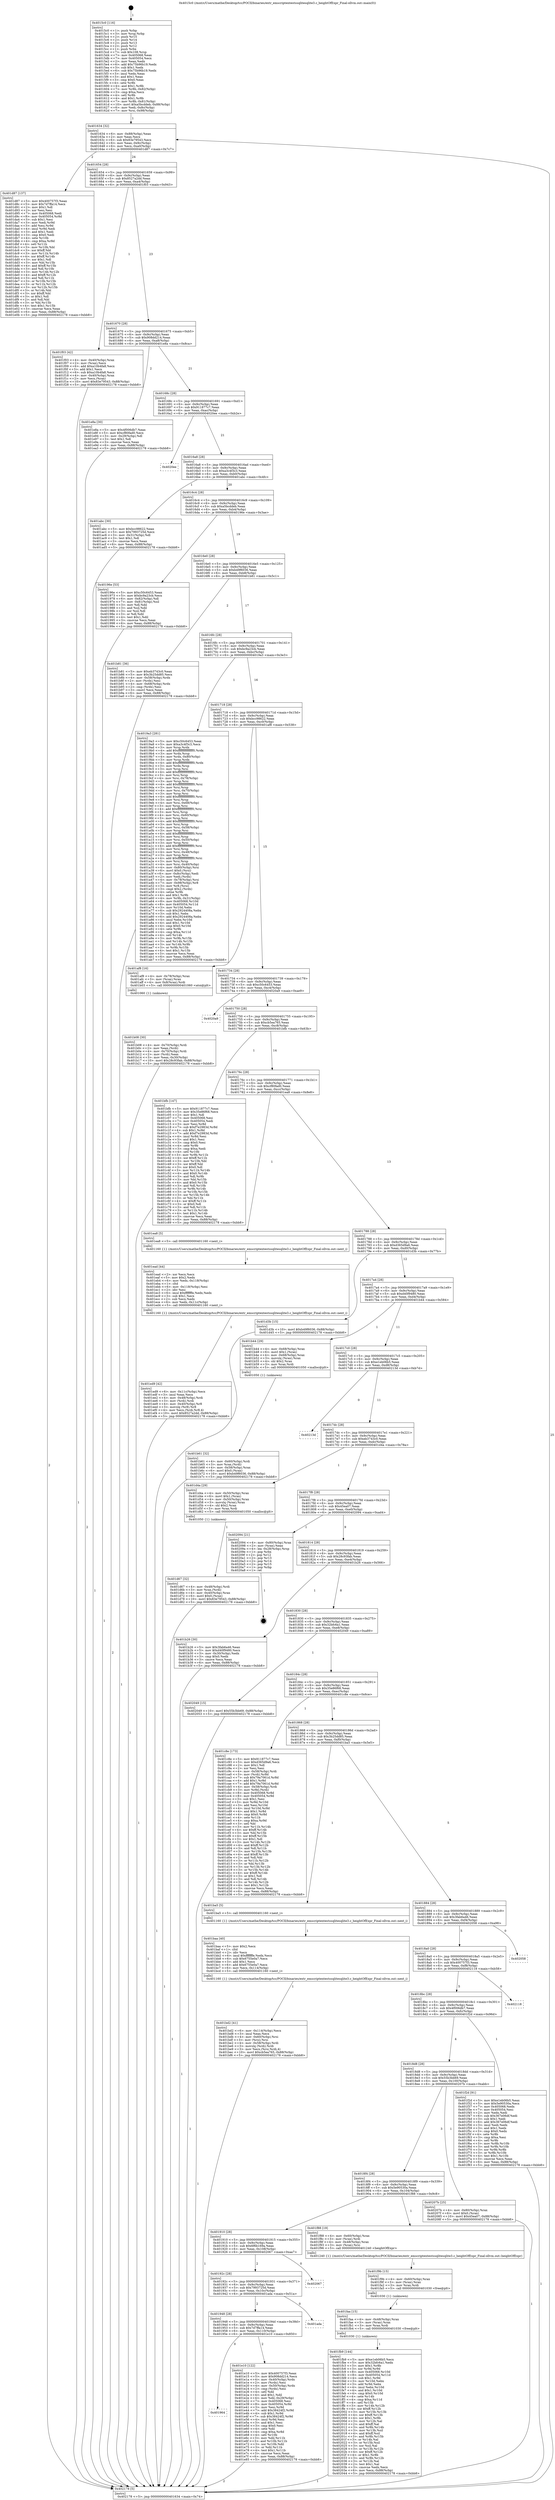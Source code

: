 digraph "0x4015c0" {
  label = "0x4015c0 (/mnt/c/Users/mathe/Desktop/tcc/POCII/binaries/extr_emscriptentestssqlitesqlite3.c_heightOfExpr_Final-ollvm.out::main(0))"
  labelloc = "t"
  node[shape=record]

  Entry [label="",width=0.3,height=0.3,shape=circle,fillcolor=black,style=filled]
  "0x401634" [label="{
     0x401634 [32]\l
     | [instrs]\l
     &nbsp;&nbsp;0x401634 \<+6\>: mov -0x88(%rbp),%eax\l
     &nbsp;&nbsp;0x40163a \<+2\>: mov %eax,%ecx\l
     &nbsp;&nbsp;0x40163c \<+6\>: sub $0x83e79543,%ecx\l
     &nbsp;&nbsp;0x401642 \<+6\>: mov %eax,-0x9c(%rbp)\l
     &nbsp;&nbsp;0x401648 \<+6\>: mov %ecx,-0xa0(%rbp)\l
     &nbsp;&nbsp;0x40164e \<+6\>: je 0000000000401d87 \<main+0x7c7\>\l
  }"]
  "0x401d87" [label="{
     0x401d87 [137]\l
     | [instrs]\l
     &nbsp;&nbsp;0x401d87 \<+5\>: mov $0x400757f3,%eax\l
     &nbsp;&nbsp;0x401d8c \<+5\>: mov $0x7d7ffa14,%ecx\l
     &nbsp;&nbsp;0x401d91 \<+2\>: mov $0x1,%dl\l
     &nbsp;&nbsp;0x401d93 \<+2\>: xor %esi,%esi\l
     &nbsp;&nbsp;0x401d95 \<+7\>: mov 0x405068,%edi\l
     &nbsp;&nbsp;0x401d9c \<+8\>: mov 0x405054,%r8d\l
     &nbsp;&nbsp;0x401da4 \<+3\>: sub $0x1,%esi\l
     &nbsp;&nbsp;0x401da7 \<+3\>: mov %edi,%r9d\l
     &nbsp;&nbsp;0x401daa \<+3\>: add %esi,%r9d\l
     &nbsp;&nbsp;0x401dad \<+4\>: imul %r9d,%edi\l
     &nbsp;&nbsp;0x401db1 \<+3\>: and $0x1,%edi\l
     &nbsp;&nbsp;0x401db4 \<+3\>: cmp $0x0,%edi\l
     &nbsp;&nbsp;0x401db7 \<+4\>: sete %r10b\l
     &nbsp;&nbsp;0x401dbb \<+4\>: cmp $0xa,%r8d\l
     &nbsp;&nbsp;0x401dbf \<+4\>: setl %r11b\l
     &nbsp;&nbsp;0x401dc3 \<+3\>: mov %r10b,%bl\l
     &nbsp;&nbsp;0x401dc6 \<+3\>: xor $0xff,%bl\l
     &nbsp;&nbsp;0x401dc9 \<+3\>: mov %r11b,%r14b\l
     &nbsp;&nbsp;0x401dcc \<+4\>: xor $0xff,%r14b\l
     &nbsp;&nbsp;0x401dd0 \<+3\>: xor $0x1,%dl\l
     &nbsp;&nbsp;0x401dd3 \<+3\>: mov %bl,%r15b\l
     &nbsp;&nbsp;0x401dd6 \<+4\>: and $0xff,%r15b\l
     &nbsp;&nbsp;0x401dda \<+3\>: and %dl,%r10b\l
     &nbsp;&nbsp;0x401ddd \<+3\>: mov %r14b,%r12b\l
     &nbsp;&nbsp;0x401de0 \<+4\>: and $0xff,%r12b\l
     &nbsp;&nbsp;0x401de4 \<+3\>: and %dl,%r11b\l
     &nbsp;&nbsp;0x401de7 \<+3\>: or %r10b,%r15b\l
     &nbsp;&nbsp;0x401dea \<+3\>: or %r11b,%r12b\l
     &nbsp;&nbsp;0x401ded \<+3\>: xor %r12b,%r15b\l
     &nbsp;&nbsp;0x401df0 \<+3\>: or %r14b,%bl\l
     &nbsp;&nbsp;0x401df3 \<+3\>: xor $0xff,%bl\l
     &nbsp;&nbsp;0x401df6 \<+3\>: or $0x1,%dl\l
     &nbsp;&nbsp;0x401df9 \<+2\>: and %dl,%bl\l
     &nbsp;&nbsp;0x401dfb \<+3\>: or %bl,%r15b\l
     &nbsp;&nbsp;0x401dfe \<+4\>: test $0x1,%r15b\l
     &nbsp;&nbsp;0x401e02 \<+3\>: cmovne %ecx,%eax\l
     &nbsp;&nbsp;0x401e05 \<+6\>: mov %eax,-0x88(%rbp)\l
     &nbsp;&nbsp;0x401e0b \<+5\>: jmp 0000000000402178 \<main+0xbb8\>\l
  }"]
  "0x401654" [label="{
     0x401654 [28]\l
     | [instrs]\l
     &nbsp;&nbsp;0x401654 \<+5\>: jmp 0000000000401659 \<main+0x99\>\l
     &nbsp;&nbsp;0x401659 \<+6\>: mov -0x9c(%rbp),%eax\l
     &nbsp;&nbsp;0x40165f \<+5\>: sub $0x8527a2dd,%eax\l
     &nbsp;&nbsp;0x401664 \<+6\>: mov %eax,-0xa4(%rbp)\l
     &nbsp;&nbsp;0x40166a \<+6\>: je 0000000000401f03 \<main+0x943\>\l
  }"]
  Exit [label="",width=0.3,height=0.3,shape=circle,fillcolor=black,style=filled,peripheries=2]
  "0x401f03" [label="{
     0x401f03 [42]\l
     | [instrs]\l
     &nbsp;&nbsp;0x401f03 \<+4\>: mov -0x40(%rbp),%rax\l
     &nbsp;&nbsp;0x401f07 \<+2\>: mov (%rax),%ecx\l
     &nbsp;&nbsp;0x401f09 \<+6\>: add $0xa10b4fa8,%ecx\l
     &nbsp;&nbsp;0x401f0f \<+3\>: add $0x1,%ecx\l
     &nbsp;&nbsp;0x401f12 \<+6\>: sub $0xa10b4fa8,%ecx\l
     &nbsp;&nbsp;0x401f18 \<+4\>: mov -0x40(%rbp),%rax\l
     &nbsp;&nbsp;0x401f1c \<+2\>: mov %ecx,(%rax)\l
     &nbsp;&nbsp;0x401f1e \<+10\>: movl $0x83e79543,-0x88(%rbp)\l
     &nbsp;&nbsp;0x401f28 \<+5\>: jmp 0000000000402178 \<main+0xbb8\>\l
  }"]
  "0x401670" [label="{
     0x401670 [28]\l
     | [instrs]\l
     &nbsp;&nbsp;0x401670 \<+5\>: jmp 0000000000401675 \<main+0xb5\>\l
     &nbsp;&nbsp;0x401675 \<+6\>: mov -0x9c(%rbp),%eax\l
     &nbsp;&nbsp;0x40167b \<+5\>: sub $0x908dd214,%eax\l
     &nbsp;&nbsp;0x401680 \<+6\>: mov %eax,-0xa8(%rbp)\l
     &nbsp;&nbsp;0x401686 \<+6\>: je 0000000000401e8a \<main+0x8ca\>\l
  }"]
  "0x401fb9" [label="{
     0x401fb9 [144]\l
     | [instrs]\l
     &nbsp;&nbsp;0x401fb9 \<+5\>: mov $0xe1eb06b5,%ecx\l
     &nbsp;&nbsp;0x401fbe \<+5\>: mov $0x32bfc6a1,%edx\l
     &nbsp;&nbsp;0x401fc3 \<+3\>: mov $0x1,%r8b\l
     &nbsp;&nbsp;0x401fc6 \<+3\>: xor %r9d,%r9d\l
     &nbsp;&nbsp;0x401fc9 \<+8\>: mov 0x405068,%r10d\l
     &nbsp;&nbsp;0x401fd1 \<+8\>: mov 0x405054,%r11d\l
     &nbsp;&nbsp;0x401fd9 \<+4\>: sub $0x1,%r9d\l
     &nbsp;&nbsp;0x401fdd \<+3\>: mov %r10d,%ebx\l
     &nbsp;&nbsp;0x401fe0 \<+3\>: add %r9d,%ebx\l
     &nbsp;&nbsp;0x401fe3 \<+4\>: imul %ebx,%r10d\l
     &nbsp;&nbsp;0x401fe7 \<+4\>: and $0x1,%r10d\l
     &nbsp;&nbsp;0x401feb \<+4\>: cmp $0x0,%r10d\l
     &nbsp;&nbsp;0x401fef \<+4\>: sete %r14b\l
     &nbsp;&nbsp;0x401ff3 \<+4\>: cmp $0xa,%r11d\l
     &nbsp;&nbsp;0x401ff7 \<+4\>: setl %r15b\l
     &nbsp;&nbsp;0x401ffb \<+3\>: mov %r14b,%r12b\l
     &nbsp;&nbsp;0x401ffe \<+4\>: xor $0xff,%r12b\l
     &nbsp;&nbsp;0x402002 \<+3\>: mov %r15b,%r13b\l
     &nbsp;&nbsp;0x402005 \<+4\>: xor $0xff,%r13b\l
     &nbsp;&nbsp;0x402009 \<+4\>: xor $0x1,%r8b\l
     &nbsp;&nbsp;0x40200d \<+3\>: mov %r12b,%al\l
     &nbsp;&nbsp;0x402010 \<+2\>: and $0xff,%al\l
     &nbsp;&nbsp;0x402012 \<+3\>: and %r8b,%r14b\l
     &nbsp;&nbsp;0x402015 \<+3\>: mov %r13b,%sil\l
     &nbsp;&nbsp;0x402018 \<+4\>: and $0xff,%sil\l
     &nbsp;&nbsp;0x40201c \<+3\>: and %r8b,%r15b\l
     &nbsp;&nbsp;0x40201f \<+3\>: or %r14b,%al\l
     &nbsp;&nbsp;0x402022 \<+3\>: or %r15b,%sil\l
     &nbsp;&nbsp;0x402025 \<+3\>: xor %sil,%al\l
     &nbsp;&nbsp;0x402028 \<+3\>: or %r13b,%r12b\l
     &nbsp;&nbsp;0x40202b \<+4\>: xor $0xff,%r12b\l
     &nbsp;&nbsp;0x40202f \<+4\>: or $0x1,%r8b\l
     &nbsp;&nbsp;0x402033 \<+3\>: and %r8b,%r12b\l
     &nbsp;&nbsp;0x402036 \<+3\>: or %r12b,%al\l
     &nbsp;&nbsp;0x402039 \<+2\>: test $0x1,%al\l
     &nbsp;&nbsp;0x40203b \<+3\>: cmovne %edx,%ecx\l
     &nbsp;&nbsp;0x40203e \<+6\>: mov %ecx,-0x88(%rbp)\l
     &nbsp;&nbsp;0x402044 \<+5\>: jmp 0000000000402178 \<main+0xbb8\>\l
  }"]
  "0x401e8a" [label="{
     0x401e8a [30]\l
     | [instrs]\l
     &nbsp;&nbsp;0x401e8a \<+5\>: mov $0x4f006db7,%eax\l
     &nbsp;&nbsp;0x401e8f \<+5\>: mov $0xcf80fad0,%ecx\l
     &nbsp;&nbsp;0x401e94 \<+3\>: mov -0x29(%rbp),%dl\l
     &nbsp;&nbsp;0x401e97 \<+3\>: test $0x1,%dl\l
     &nbsp;&nbsp;0x401e9a \<+3\>: cmovne %ecx,%eax\l
     &nbsp;&nbsp;0x401e9d \<+6\>: mov %eax,-0x88(%rbp)\l
     &nbsp;&nbsp;0x401ea3 \<+5\>: jmp 0000000000402178 \<main+0xbb8\>\l
  }"]
  "0x40168c" [label="{
     0x40168c [28]\l
     | [instrs]\l
     &nbsp;&nbsp;0x40168c \<+5\>: jmp 0000000000401691 \<main+0xd1\>\l
     &nbsp;&nbsp;0x401691 \<+6\>: mov -0x9c(%rbp),%eax\l
     &nbsp;&nbsp;0x401697 \<+5\>: sub $0x911877c7,%eax\l
     &nbsp;&nbsp;0x40169c \<+6\>: mov %eax,-0xac(%rbp)\l
     &nbsp;&nbsp;0x4016a2 \<+6\>: je 00000000004020ee \<main+0xb2e\>\l
  }"]
  "0x401faa" [label="{
     0x401faa [15]\l
     | [instrs]\l
     &nbsp;&nbsp;0x401faa \<+4\>: mov -0x48(%rbp),%rax\l
     &nbsp;&nbsp;0x401fae \<+3\>: mov (%rax),%rax\l
     &nbsp;&nbsp;0x401fb1 \<+3\>: mov %rax,%rdi\l
     &nbsp;&nbsp;0x401fb4 \<+5\>: call 0000000000401030 \<free@plt\>\l
     | [calls]\l
     &nbsp;&nbsp;0x401030 \{1\} (unknown)\l
  }"]
  "0x4020ee" [label="{
     0x4020ee\l
  }", style=dashed]
  "0x4016a8" [label="{
     0x4016a8 [28]\l
     | [instrs]\l
     &nbsp;&nbsp;0x4016a8 \<+5\>: jmp 00000000004016ad \<main+0xed\>\l
     &nbsp;&nbsp;0x4016ad \<+6\>: mov -0x9c(%rbp),%eax\l
     &nbsp;&nbsp;0x4016b3 \<+5\>: sub $0xa3c4f3c3,%eax\l
     &nbsp;&nbsp;0x4016b8 \<+6\>: mov %eax,-0xb0(%rbp)\l
     &nbsp;&nbsp;0x4016be \<+6\>: je 0000000000401abc \<main+0x4fc\>\l
  }"]
  "0x401f9b" [label="{
     0x401f9b [15]\l
     | [instrs]\l
     &nbsp;&nbsp;0x401f9b \<+4\>: mov -0x60(%rbp),%rax\l
     &nbsp;&nbsp;0x401f9f \<+3\>: mov (%rax),%rax\l
     &nbsp;&nbsp;0x401fa2 \<+3\>: mov %rax,%rdi\l
     &nbsp;&nbsp;0x401fa5 \<+5\>: call 0000000000401030 \<free@plt\>\l
     | [calls]\l
     &nbsp;&nbsp;0x401030 \{1\} (unknown)\l
  }"]
  "0x401abc" [label="{
     0x401abc [30]\l
     | [instrs]\l
     &nbsp;&nbsp;0x401abc \<+5\>: mov $0xbcc98622,%eax\l
     &nbsp;&nbsp;0x401ac1 \<+5\>: mov $0x7993725d,%ecx\l
     &nbsp;&nbsp;0x401ac6 \<+3\>: mov -0x31(%rbp),%dl\l
     &nbsp;&nbsp;0x401ac9 \<+3\>: test $0x1,%dl\l
     &nbsp;&nbsp;0x401acc \<+3\>: cmovne %ecx,%eax\l
     &nbsp;&nbsp;0x401acf \<+6\>: mov %eax,-0x88(%rbp)\l
     &nbsp;&nbsp;0x401ad5 \<+5\>: jmp 0000000000402178 \<main+0xbb8\>\l
  }"]
  "0x4016c4" [label="{
     0x4016c4 [28]\l
     | [instrs]\l
     &nbsp;&nbsp;0x4016c4 \<+5\>: jmp 00000000004016c9 \<main+0x109\>\l
     &nbsp;&nbsp;0x4016c9 \<+6\>: mov -0x9c(%rbp),%eax\l
     &nbsp;&nbsp;0x4016cf \<+5\>: sub $0xa5bcddeb,%eax\l
     &nbsp;&nbsp;0x4016d4 \<+6\>: mov %eax,-0xb4(%rbp)\l
     &nbsp;&nbsp;0x4016da \<+6\>: je 000000000040196e \<main+0x3ae\>\l
  }"]
  "0x401ed9" [label="{
     0x401ed9 [42]\l
     | [instrs]\l
     &nbsp;&nbsp;0x401ed9 \<+6\>: mov -0x11c(%rbp),%ecx\l
     &nbsp;&nbsp;0x401edf \<+3\>: imul %eax,%ecx\l
     &nbsp;&nbsp;0x401ee2 \<+4\>: mov -0x48(%rbp),%rdi\l
     &nbsp;&nbsp;0x401ee6 \<+3\>: mov (%rdi),%rdi\l
     &nbsp;&nbsp;0x401ee9 \<+4\>: mov -0x40(%rbp),%r8\l
     &nbsp;&nbsp;0x401eed \<+3\>: movslq (%r8),%r8\l
     &nbsp;&nbsp;0x401ef0 \<+4\>: mov %ecx,(%rdi,%r8,4)\l
     &nbsp;&nbsp;0x401ef4 \<+10\>: movl $0x8527a2dd,-0x88(%rbp)\l
     &nbsp;&nbsp;0x401efe \<+5\>: jmp 0000000000402178 \<main+0xbb8\>\l
  }"]
  "0x40196e" [label="{
     0x40196e [53]\l
     | [instrs]\l
     &nbsp;&nbsp;0x40196e \<+5\>: mov $0xc50c6453,%eax\l
     &nbsp;&nbsp;0x401973 \<+5\>: mov $0xbc9a23cb,%ecx\l
     &nbsp;&nbsp;0x401978 \<+6\>: mov -0x82(%rbp),%dl\l
     &nbsp;&nbsp;0x40197e \<+7\>: mov -0x81(%rbp),%sil\l
     &nbsp;&nbsp;0x401985 \<+3\>: mov %dl,%dil\l
     &nbsp;&nbsp;0x401988 \<+3\>: and %sil,%dil\l
     &nbsp;&nbsp;0x40198b \<+3\>: xor %sil,%dl\l
     &nbsp;&nbsp;0x40198e \<+3\>: or %dl,%dil\l
     &nbsp;&nbsp;0x401991 \<+4\>: test $0x1,%dil\l
     &nbsp;&nbsp;0x401995 \<+3\>: cmovne %ecx,%eax\l
     &nbsp;&nbsp;0x401998 \<+6\>: mov %eax,-0x88(%rbp)\l
     &nbsp;&nbsp;0x40199e \<+5\>: jmp 0000000000402178 \<main+0xbb8\>\l
  }"]
  "0x4016e0" [label="{
     0x4016e0 [28]\l
     | [instrs]\l
     &nbsp;&nbsp;0x4016e0 \<+5\>: jmp 00000000004016e5 \<main+0x125\>\l
     &nbsp;&nbsp;0x4016e5 \<+6\>: mov -0x9c(%rbp),%eax\l
     &nbsp;&nbsp;0x4016eb \<+5\>: sub $0xb49f6036,%eax\l
     &nbsp;&nbsp;0x4016f0 \<+6\>: mov %eax,-0xb8(%rbp)\l
     &nbsp;&nbsp;0x4016f6 \<+6\>: je 0000000000401b81 \<main+0x5c1\>\l
  }"]
  "0x402178" [label="{
     0x402178 [5]\l
     | [instrs]\l
     &nbsp;&nbsp;0x402178 \<+5\>: jmp 0000000000401634 \<main+0x74\>\l
  }"]
  "0x4015c0" [label="{
     0x4015c0 [116]\l
     | [instrs]\l
     &nbsp;&nbsp;0x4015c0 \<+1\>: push %rbp\l
     &nbsp;&nbsp;0x4015c1 \<+3\>: mov %rsp,%rbp\l
     &nbsp;&nbsp;0x4015c4 \<+2\>: push %r15\l
     &nbsp;&nbsp;0x4015c6 \<+2\>: push %r14\l
     &nbsp;&nbsp;0x4015c8 \<+2\>: push %r13\l
     &nbsp;&nbsp;0x4015ca \<+2\>: push %r12\l
     &nbsp;&nbsp;0x4015cc \<+1\>: push %rbx\l
     &nbsp;&nbsp;0x4015cd \<+7\>: sub $0x108,%rsp\l
     &nbsp;&nbsp;0x4015d4 \<+7\>: mov 0x405068,%eax\l
     &nbsp;&nbsp;0x4015db \<+7\>: mov 0x405054,%ecx\l
     &nbsp;&nbsp;0x4015e2 \<+2\>: mov %eax,%edx\l
     &nbsp;&nbsp;0x4015e4 \<+6\>: add $0x75b96b19,%edx\l
     &nbsp;&nbsp;0x4015ea \<+3\>: sub $0x1,%edx\l
     &nbsp;&nbsp;0x4015ed \<+6\>: sub $0x75b96b19,%edx\l
     &nbsp;&nbsp;0x4015f3 \<+3\>: imul %edx,%eax\l
     &nbsp;&nbsp;0x4015f6 \<+3\>: and $0x1,%eax\l
     &nbsp;&nbsp;0x4015f9 \<+3\>: cmp $0x0,%eax\l
     &nbsp;&nbsp;0x4015fc \<+4\>: sete %r8b\l
     &nbsp;&nbsp;0x401600 \<+4\>: and $0x1,%r8b\l
     &nbsp;&nbsp;0x401604 \<+7\>: mov %r8b,-0x82(%rbp)\l
     &nbsp;&nbsp;0x40160b \<+3\>: cmp $0xa,%ecx\l
     &nbsp;&nbsp;0x40160e \<+4\>: setl %r8b\l
     &nbsp;&nbsp;0x401612 \<+4\>: and $0x1,%r8b\l
     &nbsp;&nbsp;0x401616 \<+7\>: mov %r8b,-0x81(%rbp)\l
     &nbsp;&nbsp;0x40161d \<+10\>: movl $0xa5bcddeb,-0x88(%rbp)\l
     &nbsp;&nbsp;0x401627 \<+6\>: mov %edi,-0x8c(%rbp)\l
     &nbsp;&nbsp;0x40162d \<+7\>: mov %rsi,-0x98(%rbp)\l
  }"]
  "0x401ead" [label="{
     0x401ead [44]\l
     | [instrs]\l
     &nbsp;&nbsp;0x401ead \<+2\>: xor %ecx,%ecx\l
     &nbsp;&nbsp;0x401eaf \<+5\>: mov $0x2,%edx\l
     &nbsp;&nbsp;0x401eb4 \<+6\>: mov %edx,-0x118(%rbp)\l
     &nbsp;&nbsp;0x401eba \<+1\>: cltd\l
     &nbsp;&nbsp;0x401ebb \<+6\>: mov -0x118(%rbp),%esi\l
     &nbsp;&nbsp;0x401ec1 \<+2\>: idiv %esi\l
     &nbsp;&nbsp;0x401ec3 \<+6\>: imul $0xfffffffe,%edx,%edx\l
     &nbsp;&nbsp;0x401ec9 \<+3\>: sub $0x1,%ecx\l
     &nbsp;&nbsp;0x401ecc \<+2\>: sub %ecx,%edx\l
     &nbsp;&nbsp;0x401ece \<+6\>: mov %edx,-0x11c(%rbp)\l
     &nbsp;&nbsp;0x401ed4 \<+5\>: call 0000000000401160 \<next_i\>\l
     | [calls]\l
     &nbsp;&nbsp;0x401160 \{1\} (/mnt/c/Users/mathe/Desktop/tcc/POCII/binaries/extr_emscriptentestssqlitesqlite3.c_heightOfExpr_Final-ollvm.out::next_i)\l
  }"]
  "0x401b81" [label="{
     0x401b81 [36]\l
     | [instrs]\l
     &nbsp;&nbsp;0x401b81 \<+5\>: mov $0xeb3743c0,%eax\l
     &nbsp;&nbsp;0x401b86 \<+5\>: mov $0x3b25dd85,%ecx\l
     &nbsp;&nbsp;0x401b8b \<+4\>: mov -0x58(%rbp),%rdx\l
     &nbsp;&nbsp;0x401b8f \<+2\>: mov (%rdx),%esi\l
     &nbsp;&nbsp;0x401b91 \<+4\>: mov -0x68(%rbp),%rdx\l
     &nbsp;&nbsp;0x401b95 \<+2\>: cmp (%rdx),%esi\l
     &nbsp;&nbsp;0x401b97 \<+3\>: cmovl %ecx,%eax\l
     &nbsp;&nbsp;0x401b9a \<+6\>: mov %eax,-0x88(%rbp)\l
     &nbsp;&nbsp;0x401ba0 \<+5\>: jmp 0000000000402178 \<main+0xbb8\>\l
  }"]
  "0x4016fc" [label="{
     0x4016fc [28]\l
     | [instrs]\l
     &nbsp;&nbsp;0x4016fc \<+5\>: jmp 0000000000401701 \<main+0x141\>\l
     &nbsp;&nbsp;0x401701 \<+6\>: mov -0x9c(%rbp),%eax\l
     &nbsp;&nbsp;0x401707 \<+5\>: sub $0xbc9a23cb,%eax\l
     &nbsp;&nbsp;0x40170c \<+6\>: mov %eax,-0xbc(%rbp)\l
     &nbsp;&nbsp;0x401712 \<+6\>: je 00000000004019a3 \<main+0x3e3\>\l
  }"]
  "0x401964" [label="{
     0x401964\l
  }", style=dashed]
  "0x4019a3" [label="{
     0x4019a3 [281]\l
     | [instrs]\l
     &nbsp;&nbsp;0x4019a3 \<+5\>: mov $0xc50c6453,%eax\l
     &nbsp;&nbsp;0x4019a8 \<+5\>: mov $0xa3c4f3c3,%ecx\l
     &nbsp;&nbsp;0x4019ad \<+3\>: mov %rsp,%rdx\l
     &nbsp;&nbsp;0x4019b0 \<+4\>: add $0xfffffffffffffff0,%rdx\l
     &nbsp;&nbsp;0x4019b4 \<+3\>: mov %rdx,%rsp\l
     &nbsp;&nbsp;0x4019b7 \<+4\>: mov %rdx,-0x80(%rbp)\l
     &nbsp;&nbsp;0x4019bb \<+3\>: mov %rsp,%rdx\l
     &nbsp;&nbsp;0x4019be \<+4\>: add $0xfffffffffffffff0,%rdx\l
     &nbsp;&nbsp;0x4019c2 \<+3\>: mov %rdx,%rsp\l
     &nbsp;&nbsp;0x4019c5 \<+3\>: mov %rsp,%rsi\l
     &nbsp;&nbsp;0x4019c8 \<+4\>: add $0xfffffffffffffff0,%rsi\l
     &nbsp;&nbsp;0x4019cc \<+3\>: mov %rsi,%rsp\l
     &nbsp;&nbsp;0x4019cf \<+4\>: mov %rsi,-0x78(%rbp)\l
     &nbsp;&nbsp;0x4019d3 \<+3\>: mov %rsp,%rsi\l
     &nbsp;&nbsp;0x4019d6 \<+4\>: add $0xfffffffffffffff0,%rsi\l
     &nbsp;&nbsp;0x4019da \<+3\>: mov %rsi,%rsp\l
     &nbsp;&nbsp;0x4019dd \<+4\>: mov %rsi,-0x70(%rbp)\l
     &nbsp;&nbsp;0x4019e1 \<+3\>: mov %rsp,%rsi\l
     &nbsp;&nbsp;0x4019e4 \<+4\>: add $0xfffffffffffffff0,%rsi\l
     &nbsp;&nbsp;0x4019e8 \<+3\>: mov %rsi,%rsp\l
     &nbsp;&nbsp;0x4019eb \<+4\>: mov %rsi,-0x68(%rbp)\l
     &nbsp;&nbsp;0x4019ef \<+3\>: mov %rsp,%rsi\l
     &nbsp;&nbsp;0x4019f2 \<+4\>: add $0xfffffffffffffff0,%rsi\l
     &nbsp;&nbsp;0x4019f6 \<+3\>: mov %rsi,%rsp\l
     &nbsp;&nbsp;0x4019f9 \<+4\>: mov %rsi,-0x60(%rbp)\l
     &nbsp;&nbsp;0x4019fd \<+3\>: mov %rsp,%rsi\l
     &nbsp;&nbsp;0x401a00 \<+4\>: add $0xfffffffffffffff0,%rsi\l
     &nbsp;&nbsp;0x401a04 \<+3\>: mov %rsi,%rsp\l
     &nbsp;&nbsp;0x401a07 \<+4\>: mov %rsi,-0x58(%rbp)\l
     &nbsp;&nbsp;0x401a0b \<+3\>: mov %rsp,%rsi\l
     &nbsp;&nbsp;0x401a0e \<+4\>: add $0xfffffffffffffff0,%rsi\l
     &nbsp;&nbsp;0x401a12 \<+3\>: mov %rsi,%rsp\l
     &nbsp;&nbsp;0x401a15 \<+4\>: mov %rsi,-0x50(%rbp)\l
     &nbsp;&nbsp;0x401a19 \<+3\>: mov %rsp,%rsi\l
     &nbsp;&nbsp;0x401a1c \<+4\>: add $0xfffffffffffffff0,%rsi\l
     &nbsp;&nbsp;0x401a20 \<+3\>: mov %rsi,%rsp\l
     &nbsp;&nbsp;0x401a23 \<+4\>: mov %rsi,-0x48(%rbp)\l
     &nbsp;&nbsp;0x401a27 \<+3\>: mov %rsp,%rsi\l
     &nbsp;&nbsp;0x401a2a \<+4\>: add $0xfffffffffffffff0,%rsi\l
     &nbsp;&nbsp;0x401a2e \<+3\>: mov %rsi,%rsp\l
     &nbsp;&nbsp;0x401a31 \<+4\>: mov %rsi,-0x40(%rbp)\l
     &nbsp;&nbsp;0x401a35 \<+4\>: mov -0x80(%rbp),%rsi\l
     &nbsp;&nbsp;0x401a39 \<+6\>: movl $0x0,(%rsi)\l
     &nbsp;&nbsp;0x401a3f \<+6\>: mov -0x8c(%rbp),%edi\l
     &nbsp;&nbsp;0x401a45 \<+2\>: mov %edi,(%rdx)\l
     &nbsp;&nbsp;0x401a47 \<+4\>: mov -0x78(%rbp),%rsi\l
     &nbsp;&nbsp;0x401a4b \<+7\>: mov -0x98(%rbp),%r8\l
     &nbsp;&nbsp;0x401a52 \<+3\>: mov %r8,(%rsi)\l
     &nbsp;&nbsp;0x401a55 \<+3\>: cmpl $0x2,(%rdx)\l
     &nbsp;&nbsp;0x401a58 \<+4\>: setne %r9b\l
     &nbsp;&nbsp;0x401a5c \<+4\>: and $0x1,%r9b\l
     &nbsp;&nbsp;0x401a60 \<+4\>: mov %r9b,-0x31(%rbp)\l
     &nbsp;&nbsp;0x401a64 \<+8\>: mov 0x405068,%r10d\l
     &nbsp;&nbsp;0x401a6c \<+8\>: mov 0x405054,%r11d\l
     &nbsp;&nbsp;0x401a74 \<+3\>: mov %r10d,%ebx\l
     &nbsp;&nbsp;0x401a77 \<+6\>: sub $0x2924408a,%ebx\l
     &nbsp;&nbsp;0x401a7d \<+3\>: sub $0x1,%ebx\l
     &nbsp;&nbsp;0x401a80 \<+6\>: add $0x2924408a,%ebx\l
     &nbsp;&nbsp;0x401a86 \<+4\>: imul %ebx,%r10d\l
     &nbsp;&nbsp;0x401a8a \<+4\>: and $0x1,%r10d\l
     &nbsp;&nbsp;0x401a8e \<+4\>: cmp $0x0,%r10d\l
     &nbsp;&nbsp;0x401a92 \<+4\>: sete %r9b\l
     &nbsp;&nbsp;0x401a96 \<+4\>: cmp $0xa,%r11d\l
     &nbsp;&nbsp;0x401a9a \<+4\>: setl %r14b\l
     &nbsp;&nbsp;0x401a9e \<+3\>: mov %r9b,%r15b\l
     &nbsp;&nbsp;0x401aa1 \<+3\>: and %r14b,%r15b\l
     &nbsp;&nbsp;0x401aa4 \<+3\>: xor %r14b,%r9b\l
     &nbsp;&nbsp;0x401aa7 \<+3\>: or %r9b,%r15b\l
     &nbsp;&nbsp;0x401aaa \<+4\>: test $0x1,%r15b\l
     &nbsp;&nbsp;0x401aae \<+3\>: cmovne %ecx,%eax\l
     &nbsp;&nbsp;0x401ab1 \<+6\>: mov %eax,-0x88(%rbp)\l
     &nbsp;&nbsp;0x401ab7 \<+5\>: jmp 0000000000402178 \<main+0xbb8\>\l
  }"]
  "0x401718" [label="{
     0x401718 [28]\l
     | [instrs]\l
     &nbsp;&nbsp;0x401718 \<+5\>: jmp 000000000040171d \<main+0x15d\>\l
     &nbsp;&nbsp;0x40171d \<+6\>: mov -0x9c(%rbp),%eax\l
     &nbsp;&nbsp;0x401723 \<+5\>: sub $0xbcc98622,%eax\l
     &nbsp;&nbsp;0x401728 \<+6\>: mov %eax,-0xc0(%rbp)\l
     &nbsp;&nbsp;0x40172e \<+6\>: je 0000000000401af8 \<main+0x538\>\l
  }"]
  "0x401e10" [label="{
     0x401e10 [122]\l
     | [instrs]\l
     &nbsp;&nbsp;0x401e10 \<+5\>: mov $0x400757f3,%eax\l
     &nbsp;&nbsp;0x401e15 \<+5\>: mov $0x908dd214,%ecx\l
     &nbsp;&nbsp;0x401e1a \<+4\>: mov -0x40(%rbp),%rdx\l
     &nbsp;&nbsp;0x401e1e \<+2\>: mov (%rdx),%esi\l
     &nbsp;&nbsp;0x401e20 \<+4\>: mov -0x50(%rbp),%rdx\l
     &nbsp;&nbsp;0x401e24 \<+2\>: cmp (%rdx),%esi\l
     &nbsp;&nbsp;0x401e26 \<+4\>: setl %dil\l
     &nbsp;&nbsp;0x401e2a \<+4\>: and $0x1,%dil\l
     &nbsp;&nbsp;0x401e2e \<+4\>: mov %dil,-0x29(%rbp)\l
     &nbsp;&nbsp;0x401e32 \<+7\>: mov 0x405068,%esi\l
     &nbsp;&nbsp;0x401e39 \<+8\>: mov 0x405054,%r8d\l
     &nbsp;&nbsp;0x401e41 \<+3\>: mov %esi,%r9d\l
     &nbsp;&nbsp;0x401e44 \<+7\>: add $0x38424f2,%r9d\l
     &nbsp;&nbsp;0x401e4b \<+4\>: sub $0x1,%r9d\l
     &nbsp;&nbsp;0x401e4f \<+7\>: sub $0x38424f2,%r9d\l
     &nbsp;&nbsp;0x401e56 \<+4\>: imul %r9d,%esi\l
     &nbsp;&nbsp;0x401e5a \<+3\>: and $0x1,%esi\l
     &nbsp;&nbsp;0x401e5d \<+3\>: cmp $0x0,%esi\l
     &nbsp;&nbsp;0x401e60 \<+4\>: sete %dil\l
     &nbsp;&nbsp;0x401e64 \<+4\>: cmp $0xa,%r8d\l
     &nbsp;&nbsp;0x401e68 \<+4\>: setl %r10b\l
     &nbsp;&nbsp;0x401e6c \<+3\>: mov %dil,%r11b\l
     &nbsp;&nbsp;0x401e6f \<+3\>: and %r10b,%r11b\l
     &nbsp;&nbsp;0x401e72 \<+3\>: xor %r10b,%dil\l
     &nbsp;&nbsp;0x401e75 \<+3\>: or %dil,%r11b\l
     &nbsp;&nbsp;0x401e78 \<+4\>: test $0x1,%r11b\l
     &nbsp;&nbsp;0x401e7c \<+3\>: cmovne %ecx,%eax\l
     &nbsp;&nbsp;0x401e7f \<+6\>: mov %eax,-0x88(%rbp)\l
     &nbsp;&nbsp;0x401e85 \<+5\>: jmp 0000000000402178 \<main+0xbb8\>\l
  }"]
  "0x401948" [label="{
     0x401948 [28]\l
     | [instrs]\l
     &nbsp;&nbsp;0x401948 \<+5\>: jmp 000000000040194d \<main+0x38d\>\l
     &nbsp;&nbsp;0x40194d \<+6\>: mov -0x9c(%rbp),%eax\l
     &nbsp;&nbsp;0x401953 \<+5\>: sub $0x7d7ffa14,%eax\l
     &nbsp;&nbsp;0x401958 \<+6\>: mov %eax,-0x110(%rbp)\l
     &nbsp;&nbsp;0x40195e \<+6\>: je 0000000000401e10 \<main+0x850\>\l
  }"]
  "0x401af8" [label="{
     0x401af8 [16]\l
     | [instrs]\l
     &nbsp;&nbsp;0x401af8 \<+4\>: mov -0x78(%rbp),%rax\l
     &nbsp;&nbsp;0x401afc \<+3\>: mov (%rax),%rax\l
     &nbsp;&nbsp;0x401aff \<+4\>: mov 0x8(%rax),%rdi\l
     &nbsp;&nbsp;0x401b03 \<+5\>: call 0000000000401060 \<atoi@plt\>\l
     | [calls]\l
     &nbsp;&nbsp;0x401060 \{1\} (unknown)\l
  }"]
  "0x401734" [label="{
     0x401734 [28]\l
     | [instrs]\l
     &nbsp;&nbsp;0x401734 \<+5\>: jmp 0000000000401739 \<main+0x179\>\l
     &nbsp;&nbsp;0x401739 \<+6\>: mov -0x9c(%rbp),%eax\l
     &nbsp;&nbsp;0x40173f \<+5\>: sub $0xc50c6453,%eax\l
     &nbsp;&nbsp;0x401744 \<+6\>: mov %eax,-0xc4(%rbp)\l
     &nbsp;&nbsp;0x40174a \<+6\>: je 00000000004020a9 \<main+0xae9\>\l
  }"]
  "0x401b08" [label="{
     0x401b08 [30]\l
     | [instrs]\l
     &nbsp;&nbsp;0x401b08 \<+4\>: mov -0x70(%rbp),%rdi\l
     &nbsp;&nbsp;0x401b0c \<+2\>: mov %eax,(%rdi)\l
     &nbsp;&nbsp;0x401b0e \<+4\>: mov -0x70(%rbp),%rdi\l
     &nbsp;&nbsp;0x401b12 \<+2\>: mov (%rdi),%eax\l
     &nbsp;&nbsp;0x401b14 \<+3\>: mov %eax,-0x30(%rbp)\l
     &nbsp;&nbsp;0x401b17 \<+10\>: movl $0x28c93fab,-0x88(%rbp)\l
     &nbsp;&nbsp;0x401b21 \<+5\>: jmp 0000000000402178 \<main+0xbb8\>\l
  }"]
  "0x401ada" [label="{
     0x401ada\l
  }", style=dashed]
  "0x4020a9" [label="{
     0x4020a9\l
  }", style=dashed]
  "0x401750" [label="{
     0x401750 [28]\l
     | [instrs]\l
     &nbsp;&nbsp;0x401750 \<+5\>: jmp 0000000000401755 \<main+0x195\>\l
     &nbsp;&nbsp;0x401755 \<+6\>: mov -0x9c(%rbp),%eax\l
     &nbsp;&nbsp;0x40175b \<+5\>: sub $0xcb5ea765,%eax\l
     &nbsp;&nbsp;0x401760 \<+6\>: mov %eax,-0xc8(%rbp)\l
     &nbsp;&nbsp;0x401766 \<+6\>: je 0000000000401bfb \<main+0x63b\>\l
  }"]
  "0x40192c" [label="{
     0x40192c [28]\l
     | [instrs]\l
     &nbsp;&nbsp;0x40192c \<+5\>: jmp 0000000000401931 \<main+0x371\>\l
     &nbsp;&nbsp;0x401931 \<+6\>: mov -0x9c(%rbp),%eax\l
     &nbsp;&nbsp;0x401937 \<+5\>: sub $0x7993725d,%eax\l
     &nbsp;&nbsp;0x40193c \<+6\>: mov %eax,-0x10c(%rbp)\l
     &nbsp;&nbsp;0x401942 \<+6\>: je 0000000000401ada \<main+0x51a\>\l
  }"]
  "0x401bfb" [label="{
     0x401bfb [147]\l
     | [instrs]\l
     &nbsp;&nbsp;0x401bfb \<+5\>: mov $0x911877c7,%eax\l
     &nbsp;&nbsp;0x401c00 \<+5\>: mov $0x35e86f68,%ecx\l
     &nbsp;&nbsp;0x401c05 \<+2\>: mov $0x1,%dl\l
     &nbsp;&nbsp;0x401c07 \<+7\>: mov 0x405068,%esi\l
     &nbsp;&nbsp;0x401c0e \<+7\>: mov 0x405054,%edi\l
     &nbsp;&nbsp;0x401c15 \<+3\>: mov %esi,%r8d\l
     &nbsp;&nbsp;0x401c18 \<+7\>: sub $0xf7e2983d,%r8d\l
     &nbsp;&nbsp;0x401c1f \<+4\>: sub $0x1,%r8d\l
     &nbsp;&nbsp;0x401c23 \<+7\>: add $0xf7e2983d,%r8d\l
     &nbsp;&nbsp;0x401c2a \<+4\>: imul %r8d,%esi\l
     &nbsp;&nbsp;0x401c2e \<+3\>: and $0x1,%esi\l
     &nbsp;&nbsp;0x401c31 \<+3\>: cmp $0x0,%esi\l
     &nbsp;&nbsp;0x401c34 \<+4\>: sete %r9b\l
     &nbsp;&nbsp;0x401c38 \<+3\>: cmp $0xa,%edi\l
     &nbsp;&nbsp;0x401c3b \<+4\>: setl %r10b\l
     &nbsp;&nbsp;0x401c3f \<+3\>: mov %r9b,%r11b\l
     &nbsp;&nbsp;0x401c42 \<+4\>: xor $0xff,%r11b\l
     &nbsp;&nbsp;0x401c46 \<+3\>: mov %r10b,%bl\l
     &nbsp;&nbsp;0x401c49 \<+3\>: xor $0xff,%bl\l
     &nbsp;&nbsp;0x401c4c \<+3\>: xor $0x0,%dl\l
     &nbsp;&nbsp;0x401c4f \<+3\>: mov %r11b,%r14b\l
     &nbsp;&nbsp;0x401c52 \<+4\>: and $0x0,%r14b\l
     &nbsp;&nbsp;0x401c56 \<+3\>: and %dl,%r9b\l
     &nbsp;&nbsp;0x401c59 \<+3\>: mov %bl,%r15b\l
     &nbsp;&nbsp;0x401c5c \<+4\>: and $0x0,%r15b\l
     &nbsp;&nbsp;0x401c60 \<+3\>: and %dl,%r10b\l
     &nbsp;&nbsp;0x401c63 \<+3\>: or %r9b,%r14b\l
     &nbsp;&nbsp;0x401c66 \<+3\>: or %r10b,%r15b\l
     &nbsp;&nbsp;0x401c69 \<+3\>: xor %r15b,%r14b\l
     &nbsp;&nbsp;0x401c6c \<+3\>: or %bl,%r11b\l
     &nbsp;&nbsp;0x401c6f \<+4\>: xor $0xff,%r11b\l
     &nbsp;&nbsp;0x401c73 \<+3\>: or $0x0,%dl\l
     &nbsp;&nbsp;0x401c76 \<+3\>: and %dl,%r11b\l
     &nbsp;&nbsp;0x401c79 \<+3\>: or %r11b,%r14b\l
     &nbsp;&nbsp;0x401c7c \<+4\>: test $0x1,%r14b\l
     &nbsp;&nbsp;0x401c80 \<+3\>: cmovne %ecx,%eax\l
     &nbsp;&nbsp;0x401c83 \<+6\>: mov %eax,-0x88(%rbp)\l
     &nbsp;&nbsp;0x401c89 \<+5\>: jmp 0000000000402178 \<main+0xbb8\>\l
  }"]
  "0x40176c" [label="{
     0x40176c [28]\l
     | [instrs]\l
     &nbsp;&nbsp;0x40176c \<+5\>: jmp 0000000000401771 \<main+0x1b1\>\l
     &nbsp;&nbsp;0x401771 \<+6\>: mov -0x9c(%rbp),%eax\l
     &nbsp;&nbsp;0x401777 \<+5\>: sub $0xcf80fad0,%eax\l
     &nbsp;&nbsp;0x40177c \<+6\>: mov %eax,-0xcc(%rbp)\l
     &nbsp;&nbsp;0x401782 \<+6\>: je 0000000000401ea8 \<main+0x8e8\>\l
  }"]
  "0x402067" [label="{
     0x402067\l
  }", style=dashed]
  "0x401ea8" [label="{
     0x401ea8 [5]\l
     | [instrs]\l
     &nbsp;&nbsp;0x401ea8 \<+5\>: call 0000000000401160 \<next_i\>\l
     | [calls]\l
     &nbsp;&nbsp;0x401160 \{1\} (/mnt/c/Users/mathe/Desktop/tcc/POCII/binaries/extr_emscriptentestssqlitesqlite3.c_heightOfExpr_Final-ollvm.out::next_i)\l
  }"]
  "0x401788" [label="{
     0x401788 [28]\l
     | [instrs]\l
     &nbsp;&nbsp;0x401788 \<+5\>: jmp 000000000040178d \<main+0x1cd\>\l
     &nbsp;&nbsp;0x40178d \<+6\>: mov -0x9c(%rbp),%eax\l
     &nbsp;&nbsp;0x401793 \<+5\>: sub $0xd365d9a6,%eax\l
     &nbsp;&nbsp;0x401798 \<+6\>: mov %eax,-0xd0(%rbp)\l
     &nbsp;&nbsp;0x40179e \<+6\>: je 0000000000401d3b \<main+0x77b\>\l
  }"]
  "0x401910" [label="{
     0x401910 [28]\l
     | [instrs]\l
     &nbsp;&nbsp;0x401910 \<+5\>: jmp 0000000000401915 \<main+0x355\>\l
     &nbsp;&nbsp;0x401915 \<+6\>: mov -0x9c(%rbp),%eax\l
     &nbsp;&nbsp;0x40191b \<+5\>: sub $0x6f6b169a,%eax\l
     &nbsp;&nbsp;0x401920 \<+6\>: mov %eax,-0x108(%rbp)\l
     &nbsp;&nbsp;0x401926 \<+6\>: je 0000000000402067 \<main+0xaa7\>\l
  }"]
  "0x401d3b" [label="{
     0x401d3b [15]\l
     | [instrs]\l
     &nbsp;&nbsp;0x401d3b \<+10\>: movl $0xb49f6036,-0x88(%rbp)\l
     &nbsp;&nbsp;0x401d45 \<+5\>: jmp 0000000000402178 \<main+0xbb8\>\l
  }"]
  "0x4017a4" [label="{
     0x4017a4 [28]\l
     | [instrs]\l
     &nbsp;&nbsp;0x4017a4 \<+5\>: jmp 00000000004017a9 \<main+0x1e9\>\l
     &nbsp;&nbsp;0x4017a9 \<+6\>: mov -0x9c(%rbp),%eax\l
     &nbsp;&nbsp;0x4017af \<+5\>: sub $0xd40f9480,%eax\l
     &nbsp;&nbsp;0x4017b4 \<+6\>: mov %eax,-0xd4(%rbp)\l
     &nbsp;&nbsp;0x4017ba \<+6\>: je 0000000000401b44 \<main+0x584\>\l
  }"]
  "0x401f88" [label="{
     0x401f88 [19]\l
     | [instrs]\l
     &nbsp;&nbsp;0x401f88 \<+4\>: mov -0x60(%rbp),%rax\l
     &nbsp;&nbsp;0x401f8c \<+3\>: mov (%rax),%rdi\l
     &nbsp;&nbsp;0x401f8f \<+4\>: mov -0x48(%rbp),%rax\l
     &nbsp;&nbsp;0x401f93 \<+3\>: mov (%rax),%rsi\l
     &nbsp;&nbsp;0x401f96 \<+5\>: call 0000000000401240 \<heightOfExpr\>\l
     | [calls]\l
     &nbsp;&nbsp;0x401240 \{1\} (/mnt/c/Users/mathe/Desktop/tcc/POCII/binaries/extr_emscriptentestssqlitesqlite3.c_heightOfExpr_Final-ollvm.out::heightOfExpr)\l
  }"]
  "0x401b44" [label="{
     0x401b44 [29]\l
     | [instrs]\l
     &nbsp;&nbsp;0x401b44 \<+4\>: mov -0x68(%rbp),%rax\l
     &nbsp;&nbsp;0x401b48 \<+6\>: movl $0x1,(%rax)\l
     &nbsp;&nbsp;0x401b4e \<+4\>: mov -0x68(%rbp),%rax\l
     &nbsp;&nbsp;0x401b52 \<+3\>: movslq (%rax),%rax\l
     &nbsp;&nbsp;0x401b55 \<+4\>: shl $0x2,%rax\l
     &nbsp;&nbsp;0x401b59 \<+3\>: mov %rax,%rdi\l
     &nbsp;&nbsp;0x401b5c \<+5\>: call 0000000000401050 \<malloc@plt\>\l
     | [calls]\l
     &nbsp;&nbsp;0x401050 \{1\} (unknown)\l
  }"]
  "0x4017c0" [label="{
     0x4017c0 [28]\l
     | [instrs]\l
     &nbsp;&nbsp;0x4017c0 \<+5\>: jmp 00000000004017c5 \<main+0x205\>\l
     &nbsp;&nbsp;0x4017c5 \<+6\>: mov -0x9c(%rbp),%eax\l
     &nbsp;&nbsp;0x4017cb \<+5\>: sub $0xe1eb06b5,%eax\l
     &nbsp;&nbsp;0x4017d0 \<+6\>: mov %eax,-0xd8(%rbp)\l
     &nbsp;&nbsp;0x4017d6 \<+6\>: je 000000000040213d \<main+0xb7d\>\l
  }"]
  "0x4018f4" [label="{
     0x4018f4 [28]\l
     | [instrs]\l
     &nbsp;&nbsp;0x4018f4 \<+5\>: jmp 00000000004018f9 \<main+0x339\>\l
     &nbsp;&nbsp;0x4018f9 \<+6\>: mov -0x9c(%rbp),%eax\l
     &nbsp;&nbsp;0x4018ff \<+5\>: sub $0x5e90530a,%eax\l
     &nbsp;&nbsp;0x401904 \<+6\>: mov %eax,-0x104(%rbp)\l
     &nbsp;&nbsp;0x40190a \<+6\>: je 0000000000401f88 \<main+0x9c8\>\l
  }"]
  "0x40213d" [label="{
     0x40213d\l
  }", style=dashed]
  "0x4017dc" [label="{
     0x4017dc [28]\l
     | [instrs]\l
     &nbsp;&nbsp;0x4017dc \<+5\>: jmp 00000000004017e1 \<main+0x221\>\l
     &nbsp;&nbsp;0x4017e1 \<+6\>: mov -0x9c(%rbp),%eax\l
     &nbsp;&nbsp;0x4017e7 \<+5\>: sub $0xeb3743c0,%eax\l
     &nbsp;&nbsp;0x4017ec \<+6\>: mov %eax,-0xdc(%rbp)\l
     &nbsp;&nbsp;0x4017f2 \<+6\>: je 0000000000401d4a \<main+0x78a\>\l
  }"]
  "0x40207b" [label="{
     0x40207b [25]\l
     | [instrs]\l
     &nbsp;&nbsp;0x40207b \<+4\>: mov -0x80(%rbp),%rax\l
     &nbsp;&nbsp;0x40207f \<+6\>: movl $0x0,(%rax)\l
     &nbsp;&nbsp;0x402085 \<+10\>: movl $0x45ea07,-0x88(%rbp)\l
     &nbsp;&nbsp;0x40208f \<+5\>: jmp 0000000000402178 \<main+0xbb8\>\l
  }"]
  "0x401d4a" [label="{
     0x401d4a [29]\l
     | [instrs]\l
     &nbsp;&nbsp;0x401d4a \<+4\>: mov -0x50(%rbp),%rax\l
     &nbsp;&nbsp;0x401d4e \<+6\>: movl $0x1,(%rax)\l
     &nbsp;&nbsp;0x401d54 \<+4\>: mov -0x50(%rbp),%rax\l
     &nbsp;&nbsp;0x401d58 \<+3\>: movslq (%rax),%rax\l
     &nbsp;&nbsp;0x401d5b \<+4\>: shl $0x2,%rax\l
     &nbsp;&nbsp;0x401d5f \<+3\>: mov %rax,%rdi\l
     &nbsp;&nbsp;0x401d62 \<+5\>: call 0000000000401050 \<malloc@plt\>\l
     | [calls]\l
     &nbsp;&nbsp;0x401050 \{1\} (unknown)\l
  }"]
  "0x4017f8" [label="{
     0x4017f8 [28]\l
     | [instrs]\l
     &nbsp;&nbsp;0x4017f8 \<+5\>: jmp 00000000004017fd \<main+0x23d\>\l
     &nbsp;&nbsp;0x4017fd \<+6\>: mov -0x9c(%rbp),%eax\l
     &nbsp;&nbsp;0x401803 \<+5\>: sub $0x45ea07,%eax\l
     &nbsp;&nbsp;0x401808 \<+6\>: mov %eax,-0xe0(%rbp)\l
     &nbsp;&nbsp;0x40180e \<+6\>: je 0000000000402094 \<main+0xad4\>\l
  }"]
  "0x4018d8" [label="{
     0x4018d8 [28]\l
     | [instrs]\l
     &nbsp;&nbsp;0x4018d8 \<+5\>: jmp 00000000004018dd \<main+0x31d\>\l
     &nbsp;&nbsp;0x4018dd \<+6\>: mov -0x9c(%rbp),%eax\l
     &nbsp;&nbsp;0x4018e3 \<+5\>: sub $0x55b3bb69,%eax\l
     &nbsp;&nbsp;0x4018e8 \<+6\>: mov %eax,-0x100(%rbp)\l
     &nbsp;&nbsp;0x4018ee \<+6\>: je 000000000040207b \<main+0xabb\>\l
  }"]
  "0x402094" [label="{
     0x402094 [21]\l
     | [instrs]\l
     &nbsp;&nbsp;0x402094 \<+4\>: mov -0x80(%rbp),%rax\l
     &nbsp;&nbsp;0x402098 \<+2\>: mov (%rax),%eax\l
     &nbsp;&nbsp;0x40209a \<+4\>: lea -0x28(%rbp),%rsp\l
     &nbsp;&nbsp;0x40209e \<+1\>: pop %rbx\l
     &nbsp;&nbsp;0x40209f \<+2\>: pop %r12\l
     &nbsp;&nbsp;0x4020a1 \<+2\>: pop %r13\l
     &nbsp;&nbsp;0x4020a3 \<+2\>: pop %r14\l
     &nbsp;&nbsp;0x4020a5 \<+2\>: pop %r15\l
     &nbsp;&nbsp;0x4020a7 \<+1\>: pop %rbp\l
     &nbsp;&nbsp;0x4020a8 \<+1\>: ret\l
  }"]
  "0x401814" [label="{
     0x401814 [28]\l
     | [instrs]\l
     &nbsp;&nbsp;0x401814 \<+5\>: jmp 0000000000401819 \<main+0x259\>\l
     &nbsp;&nbsp;0x401819 \<+6\>: mov -0x9c(%rbp),%eax\l
     &nbsp;&nbsp;0x40181f \<+5\>: sub $0x28c93fab,%eax\l
     &nbsp;&nbsp;0x401824 \<+6\>: mov %eax,-0xe4(%rbp)\l
     &nbsp;&nbsp;0x40182a \<+6\>: je 0000000000401b26 \<main+0x566\>\l
  }"]
  "0x401f2d" [label="{
     0x401f2d [91]\l
     | [instrs]\l
     &nbsp;&nbsp;0x401f2d \<+5\>: mov $0xe1eb06b5,%eax\l
     &nbsp;&nbsp;0x401f32 \<+5\>: mov $0x5e90530a,%ecx\l
     &nbsp;&nbsp;0x401f37 \<+7\>: mov 0x405068,%edx\l
     &nbsp;&nbsp;0x401f3e \<+7\>: mov 0x405054,%esi\l
     &nbsp;&nbsp;0x401f45 \<+2\>: mov %edx,%edi\l
     &nbsp;&nbsp;0x401f47 \<+6\>: sub $0x367e06df,%edi\l
     &nbsp;&nbsp;0x401f4d \<+3\>: sub $0x1,%edi\l
     &nbsp;&nbsp;0x401f50 \<+6\>: add $0x367e06df,%edi\l
     &nbsp;&nbsp;0x401f56 \<+3\>: imul %edi,%edx\l
     &nbsp;&nbsp;0x401f59 \<+3\>: and $0x1,%edx\l
     &nbsp;&nbsp;0x401f5c \<+3\>: cmp $0x0,%edx\l
     &nbsp;&nbsp;0x401f5f \<+4\>: sete %r8b\l
     &nbsp;&nbsp;0x401f63 \<+3\>: cmp $0xa,%esi\l
     &nbsp;&nbsp;0x401f66 \<+4\>: setl %r9b\l
     &nbsp;&nbsp;0x401f6a \<+3\>: mov %r8b,%r10b\l
     &nbsp;&nbsp;0x401f6d \<+3\>: and %r9b,%r10b\l
     &nbsp;&nbsp;0x401f70 \<+3\>: xor %r9b,%r8b\l
     &nbsp;&nbsp;0x401f73 \<+3\>: or %r8b,%r10b\l
     &nbsp;&nbsp;0x401f76 \<+4\>: test $0x1,%r10b\l
     &nbsp;&nbsp;0x401f7a \<+3\>: cmovne %ecx,%eax\l
     &nbsp;&nbsp;0x401f7d \<+6\>: mov %eax,-0x88(%rbp)\l
     &nbsp;&nbsp;0x401f83 \<+5\>: jmp 0000000000402178 \<main+0xbb8\>\l
  }"]
  "0x401b26" [label="{
     0x401b26 [30]\l
     | [instrs]\l
     &nbsp;&nbsp;0x401b26 \<+5\>: mov $0x3fab6a46,%eax\l
     &nbsp;&nbsp;0x401b2b \<+5\>: mov $0xd40f9480,%ecx\l
     &nbsp;&nbsp;0x401b30 \<+3\>: mov -0x30(%rbp),%edx\l
     &nbsp;&nbsp;0x401b33 \<+3\>: cmp $0x0,%edx\l
     &nbsp;&nbsp;0x401b36 \<+3\>: cmove %ecx,%eax\l
     &nbsp;&nbsp;0x401b39 \<+6\>: mov %eax,-0x88(%rbp)\l
     &nbsp;&nbsp;0x401b3f \<+5\>: jmp 0000000000402178 \<main+0xbb8\>\l
  }"]
  "0x401830" [label="{
     0x401830 [28]\l
     | [instrs]\l
     &nbsp;&nbsp;0x401830 \<+5\>: jmp 0000000000401835 \<main+0x275\>\l
     &nbsp;&nbsp;0x401835 \<+6\>: mov -0x9c(%rbp),%eax\l
     &nbsp;&nbsp;0x40183b \<+5\>: sub $0x32bfc6a1,%eax\l
     &nbsp;&nbsp;0x401840 \<+6\>: mov %eax,-0xe8(%rbp)\l
     &nbsp;&nbsp;0x401846 \<+6\>: je 0000000000402049 \<main+0xa89\>\l
  }"]
  "0x401b61" [label="{
     0x401b61 [32]\l
     | [instrs]\l
     &nbsp;&nbsp;0x401b61 \<+4\>: mov -0x60(%rbp),%rdi\l
     &nbsp;&nbsp;0x401b65 \<+3\>: mov %rax,(%rdi)\l
     &nbsp;&nbsp;0x401b68 \<+4\>: mov -0x58(%rbp),%rax\l
     &nbsp;&nbsp;0x401b6c \<+6\>: movl $0x0,(%rax)\l
     &nbsp;&nbsp;0x401b72 \<+10\>: movl $0xb49f6036,-0x88(%rbp)\l
     &nbsp;&nbsp;0x401b7c \<+5\>: jmp 0000000000402178 \<main+0xbb8\>\l
  }"]
  "0x4018bc" [label="{
     0x4018bc [28]\l
     | [instrs]\l
     &nbsp;&nbsp;0x4018bc \<+5\>: jmp 00000000004018c1 \<main+0x301\>\l
     &nbsp;&nbsp;0x4018c1 \<+6\>: mov -0x9c(%rbp),%eax\l
     &nbsp;&nbsp;0x4018c7 \<+5\>: sub $0x4f006db7,%eax\l
     &nbsp;&nbsp;0x4018cc \<+6\>: mov %eax,-0xfc(%rbp)\l
     &nbsp;&nbsp;0x4018d2 \<+6\>: je 0000000000401f2d \<main+0x96d\>\l
  }"]
  "0x402049" [label="{
     0x402049 [15]\l
     | [instrs]\l
     &nbsp;&nbsp;0x402049 \<+10\>: movl $0x55b3bb69,-0x88(%rbp)\l
     &nbsp;&nbsp;0x402053 \<+5\>: jmp 0000000000402178 \<main+0xbb8\>\l
  }"]
  "0x40184c" [label="{
     0x40184c [28]\l
     | [instrs]\l
     &nbsp;&nbsp;0x40184c \<+5\>: jmp 0000000000401851 \<main+0x291\>\l
     &nbsp;&nbsp;0x401851 \<+6\>: mov -0x9c(%rbp),%eax\l
     &nbsp;&nbsp;0x401857 \<+5\>: sub $0x35e86f68,%eax\l
     &nbsp;&nbsp;0x40185c \<+6\>: mov %eax,-0xec(%rbp)\l
     &nbsp;&nbsp;0x401862 \<+6\>: je 0000000000401c8e \<main+0x6ce\>\l
  }"]
  "0x402118" [label="{
     0x402118\l
  }", style=dashed]
  "0x401c8e" [label="{
     0x401c8e [173]\l
     | [instrs]\l
     &nbsp;&nbsp;0x401c8e \<+5\>: mov $0x911877c7,%eax\l
     &nbsp;&nbsp;0x401c93 \<+5\>: mov $0xd365d9a6,%ecx\l
     &nbsp;&nbsp;0x401c98 \<+2\>: mov $0x1,%dl\l
     &nbsp;&nbsp;0x401c9a \<+2\>: xor %esi,%esi\l
     &nbsp;&nbsp;0x401c9c \<+4\>: mov -0x58(%rbp),%rdi\l
     &nbsp;&nbsp;0x401ca0 \<+3\>: mov (%rdi),%r8d\l
     &nbsp;&nbsp;0x401ca3 \<+7\>: sub $0x79a7061d,%r8d\l
     &nbsp;&nbsp;0x401caa \<+4\>: add $0x1,%r8d\l
     &nbsp;&nbsp;0x401cae \<+7\>: add $0x79a7061d,%r8d\l
     &nbsp;&nbsp;0x401cb5 \<+4\>: mov -0x58(%rbp),%rdi\l
     &nbsp;&nbsp;0x401cb9 \<+3\>: mov %r8d,(%rdi)\l
     &nbsp;&nbsp;0x401cbc \<+8\>: mov 0x405068,%r8d\l
     &nbsp;&nbsp;0x401cc4 \<+8\>: mov 0x405054,%r9d\l
     &nbsp;&nbsp;0x401ccc \<+3\>: sub $0x1,%esi\l
     &nbsp;&nbsp;0x401ccf \<+3\>: mov %r8d,%r10d\l
     &nbsp;&nbsp;0x401cd2 \<+3\>: add %esi,%r10d\l
     &nbsp;&nbsp;0x401cd5 \<+4\>: imul %r10d,%r8d\l
     &nbsp;&nbsp;0x401cd9 \<+4\>: and $0x1,%r8d\l
     &nbsp;&nbsp;0x401cdd \<+4\>: cmp $0x0,%r8d\l
     &nbsp;&nbsp;0x401ce1 \<+4\>: sete %r11b\l
     &nbsp;&nbsp;0x401ce5 \<+4\>: cmp $0xa,%r9d\l
     &nbsp;&nbsp;0x401ce9 \<+3\>: setl %bl\l
     &nbsp;&nbsp;0x401cec \<+3\>: mov %r11b,%r14b\l
     &nbsp;&nbsp;0x401cef \<+4\>: xor $0xff,%r14b\l
     &nbsp;&nbsp;0x401cf3 \<+3\>: mov %bl,%r15b\l
     &nbsp;&nbsp;0x401cf6 \<+4\>: xor $0xff,%r15b\l
     &nbsp;&nbsp;0x401cfa \<+3\>: xor $0x1,%dl\l
     &nbsp;&nbsp;0x401cfd \<+3\>: mov %r14b,%r12b\l
     &nbsp;&nbsp;0x401d00 \<+4\>: and $0xff,%r12b\l
     &nbsp;&nbsp;0x401d04 \<+3\>: and %dl,%r11b\l
     &nbsp;&nbsp;0x401d07 \<+3\>: mov %r15b,%r13b\l
     &nbsp;&nbsp;0x401d0a \<+4\>: and $0xff,%r13b\l
     &nbsp;&nbsp;0x401d0e \<+2\>: and %dl,%bl\l
     &nbsp;&nbsp;0x401d10 \<+3\>: or %r11b,%r12b\l
     &nbsp;&nbsp;0x401d13 \<+3\>: or %bl,%r13b\l
     &nbsp;&nbsp;0x401d16 \<+3\>: xor %r13b,%r12b\l
     &nbsp;&nbsp;0x401d19 \<+3\>: or %r15b,%r14b\l
     &nbsp;&nbsp;0x401d1c \<+4\>: xor $0xff,%r14b\l
     &nbsp;&nbsp;0x401d20 \<+3\>: or $0x1,%dl\l
     &nbsp;&nbsp;0x401d23 \<+3\>: and %dl,%r14b\l
     &nbsp;&nbsp;0x401d26 \<+3\>: or %r14b,%r12b\l
     &nbsp;&nbsp;0x401d29 \<+4\>: test $0x1,%r12b\l
     &nbsp;&nbsp;0x401d2d \<+3\>: cmovne %ecx,%eax\l
     &nbsp;&nbsp;0x401d30 \<+6\>: mov %eax,-0x88(%rbp)\l
     &nbsp;&nbsp;0x401d36 \<+5\>: jmp 0000000000402178 \<main+0xbb8\>\l
  }"]
  "0x401868" [label="{
     0x401868 [28]\l
     | [instrs]\l
     &nbsp;&nbsp;0x401868 \<+5\>: jmp 000000000040186d \<main+0x2ad\>\l
     &nbsp;&nbsp;0x40186d \<+6\>: mov -0x9c(%rbp),%eax\l
     &nbsp;&nbsp;0x401873 \<+5\>: sub $0x3b25dd85,%eax\l
     &nbsp;&nbsp;0x401878 \<+6\>: mov %eax,-0xf0(%rbp)\l
     &nbsp;&nbsp;0x40187e \<+6\>: je 0000000000401ba5 \<main+0x5e5\>\l
  }"]
  "0x4018a0" [label="{
     0x4018a0 [28]\l
     | [instrs]\l
     &nbsp;&nbsp;0x4018a0 \<+5\>: jmp 00000000004018a5 \<main+0x2e5\>\l
     &nbsp;&nbsp;0x4018a5 \<+6\>: mov -0x9c(%rbp),%eax\l
     &nbsp;&nbsp;0x4018ab \<+5\>: sub $0x400757f3,%eax\l
     &nbsp;&nbsp;0x4018b0 \<+6\>: mov %eax,-0xf8(%rbp)\l
     &nbsp;&nbsp;0x4018b6 \<+6\>: je 0000000000402118 \<main+0xb58\>\l
  }"]
  "0x401ba5" [label="{
     0x401ba5 [5]\l
     | [instrs]\l
     &nbsp;&nbsp;0x401ba5 \<+5\>: call 0000000000401160 \<next_i\>\l
     | [calls]\l
     &nbsp;&nbsp;0x401160 \{1\} (/mnt/c/Users/mathe/Desktop/tcc/POCII/binaries/extr_emscriptentestssqlitesqlite3.c_heightOfExpr_Final-ollvm.out::next_i)\l
  }"]
  "0x401884" [label="{
     0x401884 [28]\l
     | [instrs]\l
     &nbsp;&nbsp;0x401884 \<+5\>: jmp 0000000000401889 \<main+0x2c9\>\l
     &nbsp;&nbsp;0x401889 \<+6\>: mov -0x9c(%rbp),%eax\l
     &nbsp;&nbsp;0x40188f \<+5\>: sub $0x3fab6a46,%eax\l
     &nbsp;&nbsp;0x401894 \<+6\>: mov %eax,-0xf4(%rbp)\l
     &nbsp;&nbsp;0x40189a \<+6\>: je 0000000000402058 \<main+0xa98\>\l
  }"]
  "0x401baa" [label="{
     0x401baa [40]\l
     | [instrs]\l
     &nbsp;&nbsp;0x401baa \<+5\>: mov $0x2,%ecx\l
     &nbsp;&nbsp;0x401baf \<+1\>: cltd\l
     &nbsp;&nbsp;0x401bb0 \<+2\>: idiv %ecx\l
     &nbsp;&nbsp;0x401bb2 \<+6\>: imul $0xfffffffe,%edx,%ecx\l
     &nbsp;&nbsp;0x401bb8 \<+6\>: sub $0x6755e0a7,%ecx\l
     &nbsp;&nbsp;0x401bbe \<+3\>: add $0x1,%ecx\l
     &nbsp;&nbsp;0x401bc1 \<+6\>: add $0x6755e0a7,%ecx\l
     &nbsp;&nbsp;0x401bc7 \<+6\>: mov %ecx,-0x114(%rbp)\l
     &nbsp;&nbsp;0x401bcd \<+5\>: call 0000000000401160 \<next_i\>\l
     | [calls]\l
     &nbsp;&nbsp;0x401160 \{1\} (/mnt/c/Users/mathe/Desktop/tcc/POCII/binaries/extr_emscriptentestssqlitesqlite3.c_heightOfExpr_Final-ollvm.out::next_i)\l
  }"]
  "0x401bd2" [label="{
     0x401bd2 [41]\l
     | [instrs]\l
     &nbsp;&nbsp;0x401bd2 \<+6\>: mov -0x114(%rbp),%ecx\l
     &nbsp;&nbsp;0x401bd8 \<+3\>: imul %eax,%ecx\l
     &nbsp;&nbsp;0x401bdb \<+4\>: mov -0x60(%rbp),%rsi\l
     &nbsp;&nbsp;0x401bdf \<+3\>: mov (%rsi),%rsi\l
     &nbsp;&nbsp;0x401be2 \<+4\>: mov -0x58(%rbp),%rdi\l
     &nbsp;&nbsp;0x401be6 \<+3\>: movslq (%rdi),%rdi\l
     &nbsp;&nbsp;0x401be9 \<+3\>: mov %ecx,(%rsi,%rdi,4)\l
     &nbsp;&nbsp;0x401bec \<+10\>: movl $0xcb5ea765,-0x88(%rbp)\l
     &nbsp;&nbsp;0x401bf6 \<+5\>: jmp 0000000000402178 \<main+0xbb8\>\l
  }"]
  "0x401d67" [label="{
     0x401d67 [32]\l
     | [instrs]\l
     &nbsp;&nbsp;0x401d67 \<+4\>: mov -0x48(%rbp),%rdi\l
     &nbsp;&nbsp;0x401d6b \<+3\>: mov %rax,(%rdi)\l
     &nbsp;&nbsp;0x401d6e \<+4\>: mov -0x40(%rbp),%rax\l
     &nbsp;&nbsp;0x401d72 \<+6\>: movl $0x0,(%rax)\l
     &nbsp;&nbsp;0x401d78 \<+10\>: movl $0x83e79543,-0x88(%rbp)\l
     &nbsp;&nbsp;0x401d82 \<+5\>: jmp 0000000000402178 \<main+0xbb8\>\l
  }"]
  "0x402058" [label="{
     0x402058\l
  }", style=dashed]
  Entry -> "0x4015c0" [label=" 1"]
  "0x401634" -> "0x401d87" [label=" 2"]
  "0x401634" -> "0x401654" [label=" 24"]
  "0x402094" -> Exit [label=" 1"]
  "0x401654" -> "0x401f03" [label=" 1"]
  "0x401654" -> "0x401670" [label=" 23"]
  "0x40207b" -> "0x402178" [label=" 1"]
  "0x401670" -> "0x401e8a" [label=" 2"]
  "0x401670" -> "0x40168c" [label=" 21"]
  "0x402049" -> "0x402178" [label=" 1"]
  "0x40168c" -> "0x4020ee" [label=" 0"]
  "0x40168c" -> "0x4016a8" [label=" 21"]
  "0x401fb9" -> "0x402178" [label=" 1"]
  "0x4016a8" -> "0x401abc" [label=" 1"]
  "0x4016a8" -> "0x4016c4" [label=" 20"]
  "0x401faa" -> "0x401fb9" [label=" 1"]
  "0x4016c4" -> "0x40196e" [label=" 1"]
  "0x4016c4" -> "0x4016e0" [label=" 19"]
  "0x40196e" -> "0x402178" [label=" 1"]
  "0x4015c0" -> "0x401634" [label=" 1"]
  "0x402178" -> "0x401634" [label=" 25"]
  "0x401f9b" -> "0x401faa" [label=" 1"]
  "0x4016e0" -> "0x401b81" [label=" 2"]
  "0x4016e0" -> "0x4016fc" [label=" 17"]
  "0x401f88" -> "0x401f9b" [label=" 1"]
  "0x4016fc" -> "0x4019a3" [label=" 1"]
  "0x4016fc" -> "0x401718" [label=" 16"]
  "0x401f2d" -> "0x402178" [label=" 1"]
  "0x4019a3" -> "0x402178" [label=" 1"]
  "0x401abc" -> "0x402178" [label=" 1"]
  "0x401f03" -> "0x402178" [label=" 1"]
  "0x401718" -> "0x401af8" [label=" 1"]
  "0x401718" -> "0x401734" [label=" 15"]
  "0x401af8" -> "0x401b08" [label=" 1"]
  "0x401b08" -> "0x402178" [label=" 1"]
  "0x401ead" -> "0x401ed9" [label=" 1"]
  "0x401734" -> "0x4020a9" [label=" 0"]
  "0x401734" -> "0x401750" [label=" 15"]
  "0x401ea8" -> "0x401ead" [label=" 1"]
  "0x401750" -> "0x401bfb" [label=" 1"]
  "0x401750" -> "0x40176c" [label=" 14"]
  "0x401e10" -> "0x402178" [label=" 2"]
  "0x40176c" -> "0x401ea8" [label=" 1"]
  "0x40176c" -> "0x401788" [label=" 13"]
  "0x401948" -> "0x401964" [label=" 0"]
  "0x401788" -> "0x401d3b" [label=" 1"]
  "0x401788" -> "0x4017a4" [label=" 12"]
  "0x401ed9" -> "0x402178" [label=" 1"]
  "0x4017a4" -> "0x401b44" [label=" 1"]
  "0x4017a4" -> "0x4017c0" [label=" 11"]
  "0x40192c" -> "0x401948" [label=" 2"]
  "0x4017c0" -> "0x40213d" [label=" 0"]
  "0x4017c0" -> "0x4017dc" [label=" 11"]
  "0x401e8a" -> "0x402178" [label=" 2"]
  "0x4017dc" -> "0x401d4a" [label=" 1"]
  "0x4017dc" -> "0x4017f8" [label=" 10"]
  "0x401910" -> "0x40192c" [label=" 2"]
  "0x4017f8" -> "0x402094" [label=" 1"]
  "0x4017f8" -> "0x401814" [label=" 9"]
  "0x401948" -> "0x401e10" [label=" 2"]
  "0x401814" -> "0x401b26" [label=" 1"]
  "0x401814" -> "0x401830" [label=" 8"]
  "0x401b26" -> "0x402178" [label=" 1"]
  "0x401b44" -> "0x401b61" [label=" 1"]
  "0x401b61" -> "0x402178" [label=" 1"]
  "0x401b81" -> "0x402178" [label=" 2"]
  "0x4018f4" -> "0x401910" [label=" 2"]
  "0x401830" -> "0x402049" [label=" 1"]
  "0x401830" -> "0x40184c" [label=" 7"]
  "0x40192c" -> "0x401ada" [label=" 0"]
  "0x40184c" -> "0x401c8e" [label=" 1"]
  "0x40184c" -> "0x401868" [label=" 6"]
  "0x4018d8" -> "0x4018f4" [label=" 3"]
  "0x401868" -> "0x401ba5" [label=" 1"]
  "0x401868" -> "0x401884" [label=" 5"]
  "0x401ba5" -> "0x401baa" [label=" 1"]
  "0x401baa" -> "0x401bd2" [label=" 1"]
  "0x401bd2" -> "0x402178" [label=" 1"]
  "0x401bfb" -> "0x402178" [label=" 1"]
  "0x401c8e" -> "0x402178" [label=" 1"]
  "0x401d3b" -> "0x402178" [label=" 1"]
  "0x401d4a" -> "0x401d67" [label=" 1"]
  "0x401d67" -> "0x402178" [label=" 1"]
  "0x401d87" -> "0x402178" [label=" 2"]
  "0x401910" -> "0x402067" [label=" 0"]
  "0x401884" -> "0x402058" [label=" 0"]
  "0x401884" -> "0x4018a0" [label=" 5"]
  "0x4018d8" -> "0x40207b" [label=" 1"]
  "0x4018a0" -> "0x402118" [label=" 0"]
  "0x4018a0" -> "0x4018bc" [label=" 5"]
  "0x4018f4" -> "0x401f88" [label=" 1"]
  "0x4018bc" -> "0x401f2d" [label=" 1"]
  "0x4018bc" -> "0x4018d8" [label=" 4"]
}
